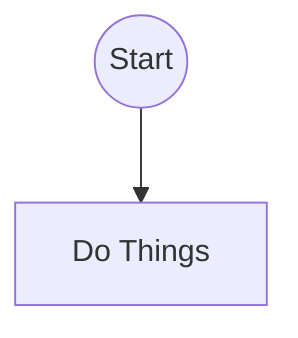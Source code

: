 flowchart TD
node0@{ shape: circle, label: "Start"}
node1["Do Things"]
node0 --> node1
classDef executed fill:#0e0
